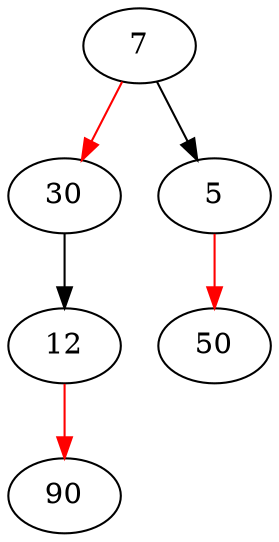 digraph G{
14[label="7"];
14->13[color = "red"];
14->10;
13[label="30"];
13->12;
12[label="12"];
12->11[color = "red"];
11[label="90"];
10[label="5"];
10->9[color = "red"];
9[label="50"];
}
